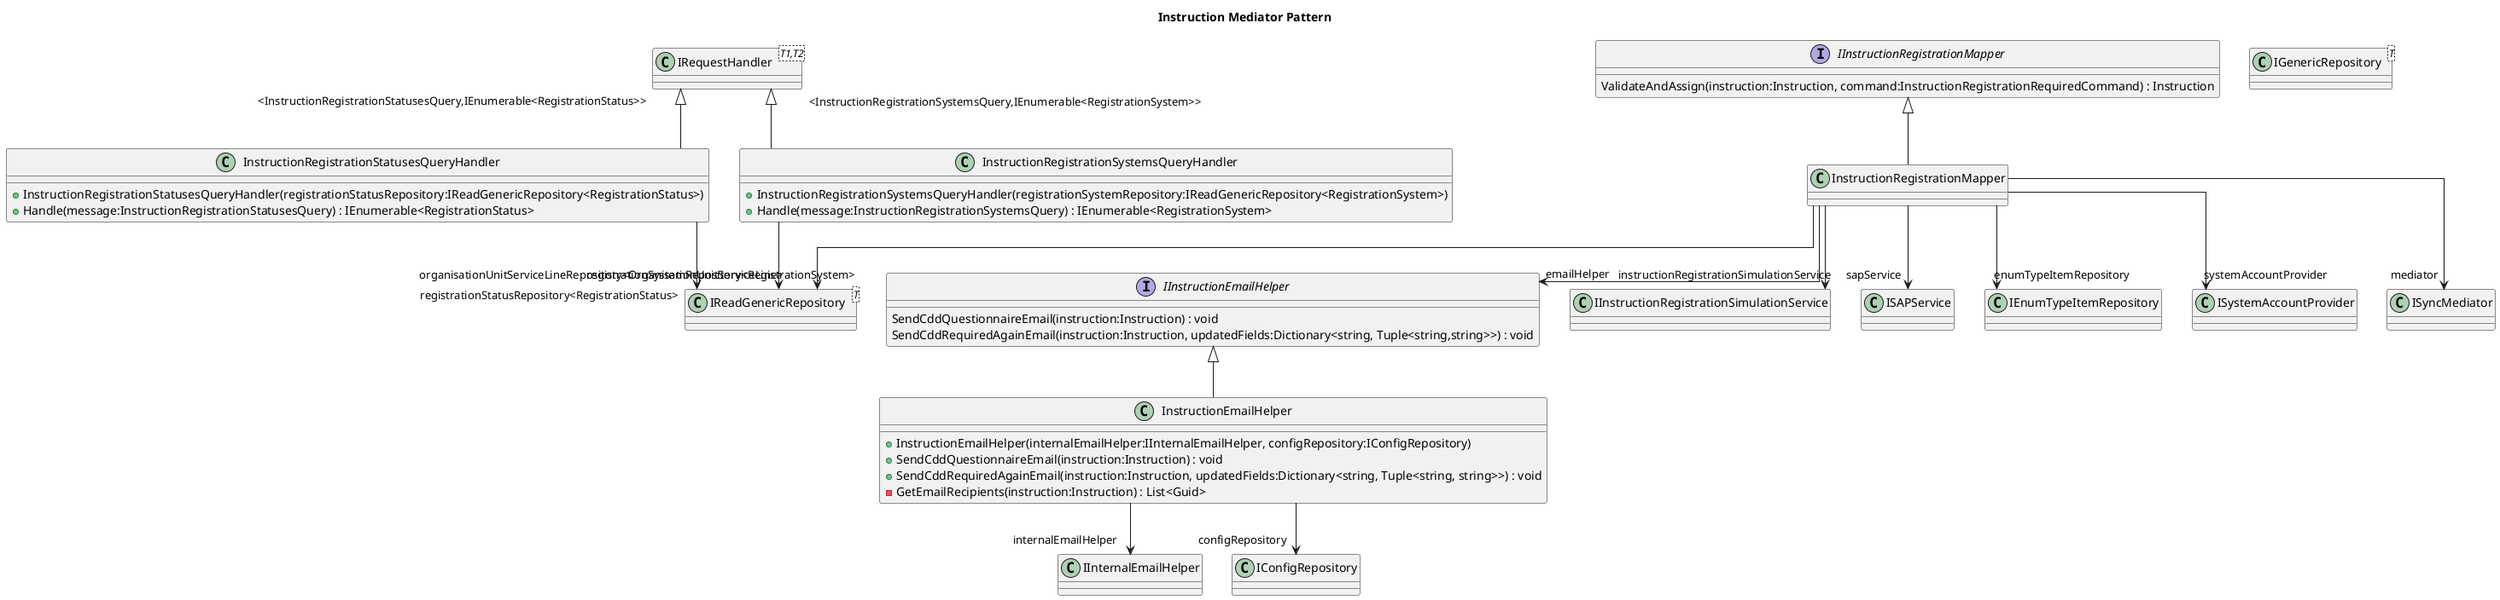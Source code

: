 @startuml
title Instruction Mediator Pattern

skinparam linetype polyline
skinparam linetype ortho

' classes
'interface IRequest 
'interface IRequestHandler

' Set screen position
'IRequest <- IRequestHandler : mediator

' Relationship
'ResubmitInstructionToSapCommand -> ResubmitInstructionToSapCommandHandler

'!include .\\CommandHandlers\ResubmitInstructionToSapCommandHandler.puml
'!include .\\CommandResults\ResubmitInstructionToSapResult.puml
'!include .\\Commands\ResubmitInstructionToSapCommand.puml
'!include .\\Mappers\ISapUniqueNumberCommonMapper.puml
'!include .\\Mappers\SapUniqueNumberCommonMapper.puml
'!include .\\QueriesHandlers\AddressSapPreviewQueryHandler.puml


'!include .\\InstructionMapperProfile.puml

'!include .\\Commands\CreateInstructionCommand.puml
'!include .\\CommandHandlers\CreateInstructionCommandHandler.puml

'!include .\\Commands\UpdateInstructionCommand.puml
'!include .\\CommandHandlers\UpdateInstructionCommandHandler.puml

'!include .\\CommandHandlers\IInstructionBillingContactValidator.puml
'!include .\\CommandHandlers\InstructionBillingContactValidator.puml

'!include .\\CommandHandlers\IInstructionClientContactValidator.puml
'!include .\\CommandHandlers\InstructionClientContactValidator.puml

'!include .\\CommandHandlers\IInstructionCommonValidator.puml
'!include .\\CommandHandlers\InstructionCommonValidator.puml

'!include .\\CommandHandlers\IInstructionValuationUserRoleMapper.puml
'!include .\\CommandHandlers\InstructionValuationUserRoleMapper.puml

'!include .\\CommandHandlers\InstructionContactBaseValidator.puml

'!include .\\CommandHandlers\InstructionRegistrationCommandHandler.puml
'!include .\\CommandResults\InstructionRegistrationRequiredResult.puml
'!include .\\Commands\InstructionRegistrationRequiredCommand.puml

'!include .\\CommandHandlers\RefreshPartOfInstructionForSearchCommandHandler.puml
'!include .\\Commands\RefreshPartOfInstructionForSearchCommand.puml

'!include .\\CommandHandlers\SynchronizeInstructionWithActivityCommandHandler.puml
'!include .\\Commands\SynchronizeInstructionWithActivityCommand.puml



'!include .\\Commands\BaseInstructionCommand.puml

'!include .\\Commands\InstructionPartyCommand.puml

'!include .\\Commands\InstructionSearchIndexProperty.puml



'!include .\\EventHandlers\ActivityPartyChangedEventHandler.puml
'!include .\\EventHandlers\ActivityTerminatedEventHandler.puml
'!include .\\EventHandlers\CompanyUpdatedHandler.puml
'!include .\\EventHandlers\CompanyValidatedEventHandler.puml
'!include .\\EventHandlers\CompanyValidationFailEventHandler.puml
'!include .\\EventHandlers\ContactUpdatedHandler.puml
'!include .\\EventHandlers\PropertyUpdatedHandler.puml
'!include .\\EventHandlers\UpdateInstructionContactAddressEventHandler.puml

'!include .\\Events\InstructionCreatedEvent.puml
'!include .\\Events\InstructionTerminatedEvent.puml
'!include .\\Events\InstructionUpdatedEvent.puml
'!include .\\Events\UpdateInstructionContactAddressEvent.puml

'!include .\\Helpers\ActivityChangesInstructionDataResolver.puml
'!include .\\Helpers\CddUpdateService.puml
'!include .\\Helpers\ContactNegotiatorInstructionNotificationHelper.puml
'!include .\\Helpers\IActivityChangesInstructionDataResolver.puml
'!include .\\Helpers\ICddUpdateService.puml
'!include .\\Helpers\IContactNegotiatorInstructionNotificationHelper.puml
'!include .\\Helpers\IInstructionContactHelper.puml
'!include .\\Helpers\IInstructionCopyBillingContactHelper.puml
interface IInstructionEmailHelper {
    SendCddQuestionnaireEmail(instruction:Instruction) : void
    SendCddRequiredAgainEmail(instruction:Instruction, updatedFields:Dictionary<string, Tuple<string,string>>) : void
}
'!include .\\Helpers\IInstructionRegistrationSimulationService.puml
'!include .\\Helpers\IInstructionSecurityHelper.puml
'!include .\\Helpers\InstructionContactHelper.puml
'!include .\\Helpers\InstructionCopyBillingContactHelper.puml
'!include .\\Helpers\InstructionDrillDownFilterQueryBuilder.puml
class InstructionEmailHelper {
    + InstructionEmailHelper(internalEmailHelper:IInternalEmailHelper, configRepository:IConfigRepository)
    + SendCddQuestionnaireEmail(instruction:Instruction) : void
    + SendCddRequiredAgainEmail(instruction:Instruction, updatedFields:Dictionary<string, Tuple<string, string>>) : void
    - GetEmailRecipients(instruction:Instruction) : List<Guid>
}
IInstructionEmailHelper <|-- InstructionEmailHelper
InstructionEmailHelper --> "internalEmailHelper" IInternalEmailHelper
InstructionEmailHelper --> "configRepository" IConfigRepository

'!include .\\Helpers\InstructionRegistrationSimulationService.puml
'!include .\\Helpers\InstructionSecurityHelper.puml
'!include .\\Helpers\InstructionsFilter.puml
'!include .\\Helpers\InstructionsFilterConfiguration.puml
'!include .\\Helpers\InstructionState.puml
'!include .\\Helpers\InstructionStatusHelper.puml
'!include .\\Helpers\RegistrationAddress.puml
'!include .\\Helpers\RegistrationCustomerData.puml
'!include .\\Helpers\RegistrationData.puml

'!include .\\Mappers\IInstructionActivityMapper.puml
'!include .\\Mappers\InstructionActivityMapper.puml

'!include .\\Mappers\IClientContactAddressMapper.puml
'!include .\\Mappers\ClientContactAddressMapper.puml

'!include .\\Mappers\IContactAddressPhoneMapper.puml
'!include .\\Mappers\ContactAddressPhoneMapper.puml

'!include .\\Mappers\IInstructionAssetMapper.puml
'!include .\\Mappers\InstructionAssetMapper.puml

'!include .\\Mappers\IInstructionContactMapper.puml
'!include .\\Mappers\InstructionContactMapper.puml

'!include .\\Mappers\IInstructionPartyMapper.puml
'!include .\\Mappers\InstructionPartyMapper.puml

'!include .\\Mappers\IInstructionPitchesMapper.puml
'!include .\\Mappers\InstructionPitchesMapper.puml

'!include .\\Mappers\IInstructionReferralMapper.puml
'!include .\\Mappers\InstructionReferralMapper.puml

interface IInstructionRegistrationMapper {
    ValidateAndAssign(instruction:Instruction, command:InstructionRegistrationRequiredCommand) : Instruction
}
class InstructionRegistrationMapper {
}
class "IGenericRepository"<T> {
}
class "IReadGenericRepository"<T> {
}

IInstructionRegistrationMapper <|-- InstructionRegistrationMapper
InstructionRegistrationMapper --> "instructionRegistrationSimulationService" IInstructionRegistrationSimulationService
InstructionRegistrationMapper --> "sapService" ISAPService
InstructionRegistrationMapper --> "enumTypeItemRepository" IEnumTypeItemRepository
InstructionRegistrationMapper --> "systemAccountProvider" ISystemAccountProvider
InstructionRegistrationMapper --> "organisationUnitServiceLineRepository<OrganisationUnitServiceLine>" "IReadGenericRepository"
InstructionRegistrationMapper --> "mediator" ISyncMediator
InstructionRegistrationMapper --> "emailHelper" IInstructionEmailHelper


'!include .\\Mappers\IInstructionRequirementMapper.puml
'!include .\\Mappers\InstructionRequirementMapper.puml

'!include .\\Mappers\InstructionSecurityAttributesMapper.puml

'!include .\\Queries\InstructionAddressFormatQuery.puml
'!include .\\Queries\InstructionDrillDownQuery.puml
'!include .\\Queries\InstructionPreviewQuery.puml
'!include .\\Queries\InstructionQuery.puml
'!include .\\Queries\InstructionRegistrationStatusesQuery.puml
'!include .\\Queries\InstructionRegistrationSystemsQuery.puml
'!include .\\Queries\InstructionsByFiltersQuery.puml
'!include .\\QueriesHandlers\EntityInstructionQueryHandler.puml
'!include .\\QueriesHandlers\InstructionDrillDownQueryHandler.puml
'!include .\\QueriesHandlers\InstructionPreviewQueryHandler.puml
'!include .\\QueriesHandlers\InstructionQueryHandler.puml
class InstructionRegistrationStatusesQueryHandler {
    + InstructionRegistrationStatusesQueryHandler(registrationStatusRepository:IReadGenericRepository<RegistrationStatus>)
    + Handle(message:InstructionRegistrationStatusesQuery) : IEnumerable<RegistrationStatus>
}
class "IRequestHandler"<T1,T2> {
}
class "IReadGenericRepository"<T> {
}
"IRequestHandler" "<InstructionRegistrationStatusesQuery,IEnumerable<RegistrationStatus>>" <|-- InstructionRegistrationStatusesQueryHandler
InstructionRegistrationStatusesQueryHandler --> "registrationStatusRepository<RegistrationStatus>" "IReadGenericRepository"

class InstructionRegistrationSystemsQueryHandler {
    + InstructionRegistrationSystemsQueryHandler(registrationSystemRepository:IReadGenericRepository<RegistrationSystem>)
    + Handle(message:InstructionRegistrationSystemsQuery) : IEnumerable<RegistrationSystem>
}
class "IRequestHandler"<T1,T2> {
}
class "IReadGenericRepository"<T> {
}
"IRequestHandler" "<InstructionRegistrationSystemsQuery,IEnumerable<RegistrationSystem>>" <|-- InstructionRegistrationSystemsQueryHandler
InstructionRegistrationSystemsQueryHandler --> "registrationSystemRepository<RegistrationSystem>" "IReadGenericRepository"

'!include .\\QueriesHandlers\InstructionsByFiltersQueryHandler.puml
'!include .\\QueryResults\InstructionCardViewModel.puml
'!include .\\QueryResults\InstructionContactAddressViewModel.puml
'!include .\\QueryResults\InstructionContactCompanyAddressViewModel.puml
'!include .\\QueryResults\InstructionDrillDownQueryResult.puml
'!include .\\QueryResults\InstructionDrillDownViewModel.puml
'!include .\\QueryResults\InstructionNameViewModel.puml
'!include .\\QueryResults\InstructionNegotiatorViewModel.puml
'!include .\\QueryResults\InstructionPreviewViewModel.puml
'!include .\\QueryResults\InstructionsWidgetCategories.puml
'!include .\\QueryResults\InstructionViewModel.puml
@enduml
